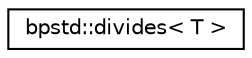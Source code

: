 digraph "Graphical Class Hierarchy"
{
 // LATEX_PDF_SIZE
  edge [fontname="Helvetica",fontsize="10",labelfontname="Helvetica",labelfontsize="10"];
  node [fontname="Helvetica",fontsize="10",shape=record];
  rankdir="LR";
  Node0 [label="bpstd::divides\< T \>",height=0.2,width=0.4,color="black", fillcolor="white", style="filled",URL="$dd/dd3/structbpstd_1_1divides.html",tooltip=" "];
}
